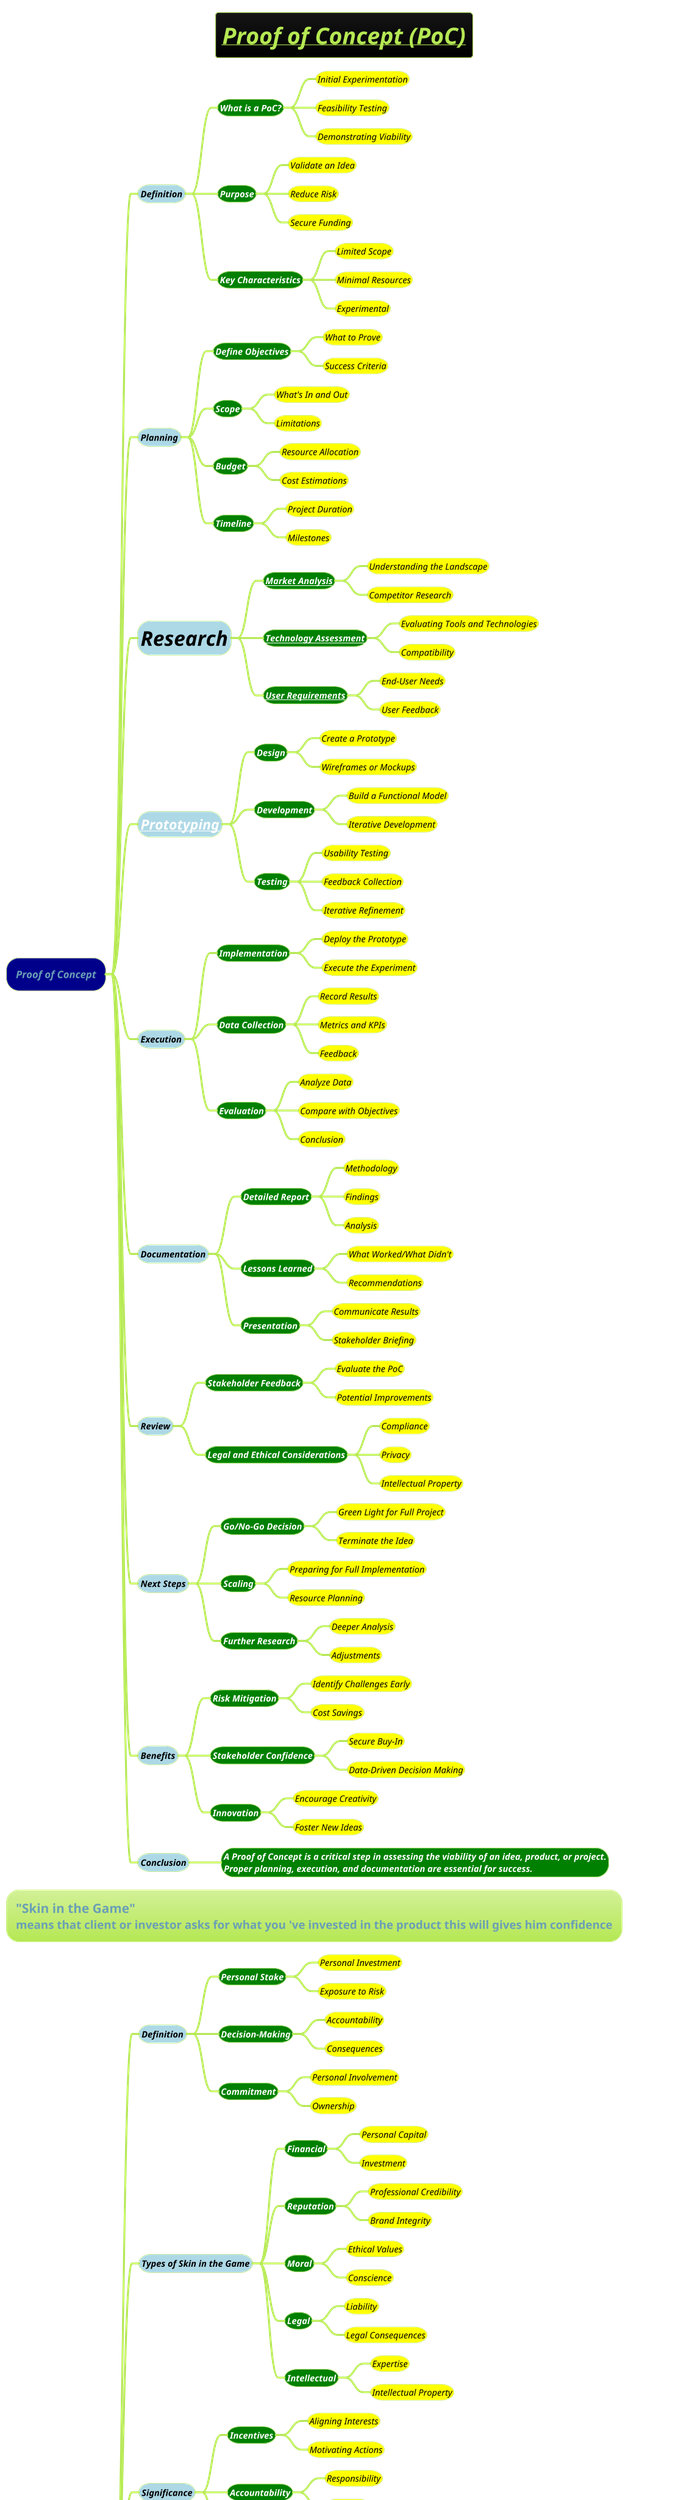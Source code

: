 @startmindmap
title =<b><u><i>Proof of Concept (PoC)

!theme hacker

*[#darkblue] <i>Proof of Concept
**[#lightblue] <i><size:14><color #black><b>Definition
***[#green] <i><size:14><color #white><b>What is a PoC?
****[#yellow] <i><size:14><color #black>Initial Experimentation
****[#yellow] <i><size:14><color #black>Feasibility Testing
****[#yellow] <i><size:14><color #black>Demonstrating Viability
***[#green] <i><size:14><color #white><b>Purpose
****[#yellow] <i><size:14><color #black>Validate an Idea
****[#yellow] <i><size:14><color #black>Reduce Risk
****[#yellow] <i><size:14><color #black>Secure Funding
***[#green] <i><size:14><color #white><b>Key Characteristics
****[#yellow] <i><size:14><color #black>Limited Scope
****[#yellow] <i><size:14><color #black>Minimal Resources
****[#yellow] <i><size:14><color #black>Experimental

**[#lightblue] <i><size:14><color #black><b>Planning
***[#green] <i><size:14><color #white><b>Define Objectives
****[#yellow] <i><size:14><color #black>What to Prove
****[#yellow] <i><size:14><color #black>Success Criteria
***[#green] <i><size:14><color #white><b>Scope
****[#yellow] <i><size:14><color #black>What's In and Out
****[#yellow] <i><size:14><color #black>Limitations
***[#green] <i><size:14><color #white><b>Budget
****[#yellow] <i><size:14><color #black>Resource Allocation
****[#yellow] <i><size:14><color #black>Cost Estimations
***[#green] <i><size:14><color #white><b>Timeline
****[#yellow] <i><size:14><color #black>Project Duration
****[#yellow] <i><size:14><color #black>Milestones

**[#lightblue] <i><size:32><color #black><b>Research
***[#green] <i><size:14><color #white><b>[[Market-Analysis.puml Market Analysis]]
****[#yellow] <i><size:14><color #black>Understanding the Landscape
****[#yellow] <i><size:14><color #black>Competitor Research
***[#green] <i><size:14><color #white><b>[[Technology-Assessment.puml Technology Assessment]]
****[#yellow] <i><size:14><color #black>Evaluating Tools and Technologies
****[#yellow] <i><size:14><color #black>Compatibility
***[#green] <i><size:14><color #white><b>[[User-Requirements.puml User Requirements]]
****[#yellow] <i><size:14><color #black>End-User Needs
****[#yellow] <i><size:14><color #black>User Feedback

**[#lightblue] <i><size:22><color #black><b>[[Prototyping.puml Prototyping]]
***[#green] <i><size:14><color #white><b>Design
****[#yellow] <i><size:14><color #black>Create a Prototype
****[#yellow] <i><size:14><color #black>Wireframes or Mockups
***[#green] <i><size:14><color #white><b>Development
****[#yellow] <i><size:14><color #black>Build a Functional Model
****[#yellow] <i><size:14><color #black>Iterative Development
***[#green] <i><size:14><color #white><b>Testing
****[#yellow] <i><size:14><color #black>Usability Testing
****[#yellow] <i><size:14><color #black>Feedback Collection
****[#yellow] <i><size:14><color #black>Iterative Refinement

**[#lightblue] <i><size:14><color #black><b>Execution
***[#green] <i><size:14><color #white><b>Implementation
****[#yellow] <i><size:14><color #black>Deploy the Prototype
****[#yellow] <i><size:14><color #black>Execute the Experiment
***[#green] <i><size:14><color #white><b>Data Collection
****[#yellow] <i><size:14><color #black>Record Results
****[#yellow] <i><size:14><color #black>Metrics and KPIs
****[#yellow] <i><size:14><color #black>Feedback
***[#green] <i><size:14><color #white><b>Evaluation
****[#yellow] <i><size:14><color #black>Analyze Data
****[#yellow] <i><size:14><color #black>Compare with Objectives
****[#yellow] <i><size:14><color #black>Conclusion

**[#lightblue] <i><size:14><color #black><b>Documentation
***[#green] <i><size:14><color #white><b>Detailed Report
****[#yellow] <i><size:14><color #black>Methodology
****[#yellow] <i><size:14><color #black>Findings
****[#yellow] <i><size:14><color #black>Analysis
***[#green] <i><size:14><color #white><b>Lessons Learned
****[#yellow] <i><size:14><color #black>What Worked/What Didn't
****[#yellow] <i><size:14><color #black>Recommendations
***[#green] <i><size:14><color #white><b>Presentation
****[#yellow] <i><size:14><color #black>Communicate Results
****[#yellow] <i><size:14><color #black>Stakeholder Briefing

**[#lightblue] <i><size:14><color #black><b>Review
***[#green] <i><size:14><color #white><b>Stakeholder Feedback
****[#yellow] <i><size:14><color #black>Evaluate the PoC
****[#yellow] <i><size:14><color #black>Potential Improvements
***[#green] <i><size:14><color #white><b>Legal and Ethical Considerations
****[#yellow] <i><size:14><color #black>Compliance
****[#yellow] <i><size:14><color #black>Privacy
****[#yellow] <i><size:14><color #black>Intellectual Property

**[#lightblue] <i><size:14><color #black><b>Next Steps
***[#green] <i><size:14><color #white><b>Go/No-Go Decision
****[#yellow] <i><size:14><color #black>Green Light for Full Project
****[#yellow] <i><size:14><color #black>Terminate the Idea
***[#green] <i><size:14><color #white><b>Scaling
****[#yellow] <i><size:14><color #black>Preparing for Full Implementation
****[#yellow] <i><size:14><color #black>Resource Planning
***[#green] <i><size:14><color #white><b>Further Research
****[#yellow] <i><size:14><color #black>Deeper Analysis
****[#yellow] <i><size:14><color #black>Adjustments

**[#lightblue] <i><size:14><color #black><b>Benefits
***[#green] <i><size:14><color #white><b>Risk Mitigation
****[#yellow] <i><size:14><color #black>Identify Challenges Early
****[#yellow] <i><size:14><color #black>Cost Savings
***[#green] <i><size:14><color #white><b>Stakeholder Confidence
****[#yellow] <i><size:14><color #black>Secure Buy-In
****[#yellow] <i><size:14><color #black>Data-Driven Decision Making
***[#green] <i><size:14><color #white><b>Innovation
****[#yellow] <i><size:14><color #black>Encourage Creativity
****[#yellow] <i><size:14><color #black>Foster New Ideas

**[#lightblue] <i><size:14><color #black><b>Conclusion
***[#green] <i><size:14><color #white><b>A Proof of Concept is a critical step in assessing the viability of an idea, product, or project.\n<b><size:14><i><color #white>Proper planning, execution, and documentation are essential for success.


* ="Skin in the Game" \n==means that client or investor asks for what you 've invested in the product this will gives him confidence
*[#darkblue] <i>Skin in the Game
**[#lightblue] <i><size:14><color #black><b>Definition
***[#green] <i><size:14><color #white><b>Personal Stake
****[#yellow] <i><size:14><color #black>Personal Investment
****[#yellow] <i><size:14><color #black>Exposure to Risk
***[#green] <i><size:14><color #white><b>Decision-Making
****[#yellow] <i><size:14><color #black>Accountability
****[#yellow] <i><size:14><color #black>Consequences
***[#green] <i><size:14><color #white><b>Commitment
****[#yellow] <i><size:14><color #black>Personal Involvement
****[#yellow] <i><size:14><color #black>Ownership

**[#lightblue] <i><size:14><color #black><b>Types of Skin in the Game
***[#green] <i><size:14><color #white><b>Financial
****[#yellow] <i><size:14><color #black>Personal Capital
****[#yellow] <i><size:14><color #black>Investment
***[#green] <i><size:14><color #white><b>Reputation
****[#yellow] <i><size:14><color #black>Professional Credibility
****[#yellow] <i><size:14><color #black>Brand Integrity
***[#green] <i><size:14><color #white><b>Moral
****[#yellow] <i><size:14><color #black>Ethical Values
****[#yellow] <i><size:14><color #black>Conscience
***[#green] <i><size:14><color #white><b>Legal
****[#yellow] <i><size:14><color #black>Liability
****[#yellow] <i><size:14><color #black>Legal Consequences
***[#green] <i><size:14><color #white><b>Intellectual
****[#yellow] <i><size:14><color #black>Expertise
****[#yellow] <i><size:14><color #black>Intellectual Property

**[#lightblue] <i><size:14><color #black><b>Significance
***[#green] <i><size:14><color #white><b>Incentives
****[#yellow] <i><size:14><color #black>Aligning Interests
****[#yellow] <i><size:14><color #black>Motivating Actions
***[#green] <i><size:14><color #white><b>Accountability
****[#yellow] <i><size:14><color #black>Responsibility
****[#yellow] <i><size:14><color #black>Ownership
***[#green] <i><size:14><color #white><b>Risk Management
****[#yellow] <i><size:14><color #black>Informed Decision-Making
****[#yellow] <i><size:14><color #black>Consequence Awareness

**[#lightblue] <i><size:14><color #black><b>Applications
***[#green] <i><size:14><color #white><b>Business
****[#yellow] <i><size:14><color #black>Entrepreneurs
****[#yellow] <i><size:14><color #black>Shareholders
***[#green] <i><size:14><color #white><b>Economics
****[#yellow] <i><size:14><color #black>Risk Management
****[#yellow] <i><size:14><color #black>Market Dynamics
***[#green] <i><size:14><color #white><b>Ethics
****[#yellow] <i><size:14><color #black>Moral Decision-Making
****[#yellow] <i><size:14><color #black>Responsibility
***[#green] <i><size:14><color #white><b>Governance
****[#yellow] <i><size:14><color #black>Leadership
****[#yellow] <i><size:14><color #black>Public Policy

**[#lightblue] <i><size:14><color #black><b>Examples
***[#green] <i><size:14><color #white><b>Entrepreneurship
****[#yellow] <i><size:14><color #black>Personal Investment
****[#yellow] <i><size:14><color #black>Business Ownership
***[#green] <i><size:14><color #white><b>Financial Markets
****[#yellow] <i><size:14><color #black>Stock Ownership
****[#yellow] <i><size:14><color #black>Investment Risk
***[#green] <i><size:14><color #white><b>Medical Ethics
****[#yellow] <i><size:14><color #black>Informed Consent
****[#yellow] <i><size:14><color #black>Medical Liability
***[#green] <i><size:14><color #white><b>Political Leadership
****[#yellow] <i><size:14><color #black>Accountability
****[#yellow] <i><size:14><color #black>Policy Consequences

**[#lightblue] <i><size:14><color #black><b>Challenges
***[#green] <i><size:14><color #white><b>Moral Hazard
****[#yellow] <i><size:14><color #black>Lack of Accountability
****[#yellow] <i><size:14><color #black>Absence of Consequences
***[#green] <i><size:14><color #white><b>Conflicts of Interest
****[#yellow] <i><size:14><color #black>Misaligned Incentives
****[#yellow] <i><size:14><color #black>Ethical Dilemmas
***[#green] <i><size:14><color #white><b>Incomplete Information
****[#yellow] <i><size:14><color #black>Hidden Risks
****[#yellow] <i><size:14><color #black>Unforeseen Consequences

**[#lightblue] <i><size:14><color #black><b>Benefits
***[#green] <i><size:14><color #white><b>Informed Decision-Making
****[#yellow] <i><size:14><color #black>Prudent Risk Management
***[#green] <i><size:14><color #white><b>Ethical Behavior
****[#yellow] <i><size:14><color #black>Accountability
***[#green] <i><size:14><color #white><b>Trust
****[#yellow] <i><size:14><color #black>Aligned Interests
***[#green] <i><size:14><color #white><b>Innovation
****[#yellow] <i><size:14><color #black>Entrepreneurship
***[#green] <i><size:14><color #white><b>Market Efficiency
****[#yellow] <i><size:14><color #black>Healthy Competition

**[#lightblue] <i><size:14><color #black><b>Conclusion
***[#green] <i><size:14><color #white><b>"Skin in the Game" refers to personal stakes, decision-making with consequences, and commitment. \n<i><size:14><color #white><b>It has diverse applications and significant implications for incentives, accountability, and risk management.

@endmindmap
